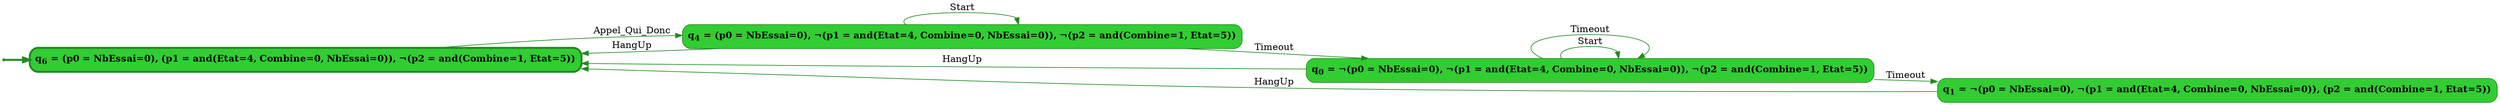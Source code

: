 digraph g {

	rankdir="LR"

	__invisible__[shape="point", color="forestgreen"]
	q6[label=<<b>q<sub>6</sub> = (p0 = NbEssai=0), (p1 = and(Etat=4, Combine=0, NbEssai=0)), ¬(p2 = and(Combine=1, Etat=5))</b>>, shape="box", style="rounded, filled", fillcolor="limegreen", color="forestgreen", penwidth=3] // Initial
	q4[label=<<b>q<sub>4</sub> = (p0 = NbEssai=0), ¬(p1 = and(Etat=4, Combine=0, NbEssai=0)), ¬(p2 = and(Combine=1, Etat=5))</b>>, shape="box", style="rounded, filled", fillcolor="limegreen", color="forestgreen"]
	q0[label=<<b>q<sub>0</sub> = ¬(p0 = NbEssai=0), ¬(p1 = and(Etat=4, Combine=0, NbEssai=0)), ¬(p2 = and(Combine=1, Etat=5))</b>>, shape="box", style="rounded, filled", fillcolor="limegreen", color="forestgreen"]
	q1[label=<<b>q<sub>1</sub> = ¬(p0 = NbEssai=0), ¬(p1 = and(Etat=4, Combine=0, NbEssai=0)), (p2 = and(Combine=1, Etat=5))</b>>, shape="box", style="rounded, filled", fillcolor="limegreen", color="forestgreen"]

	__invisible__ -> q6[penwidth=3, color="forestgreen"]
	q6 -> q4[label=<Appel_Qui_Donc>, color="forestgreen"]
	q4 -> q4[label=<Start>, color="forestgreen"]
	q4 -> q0[label=<Timeout>, color="forestgreen"]
	q0 -> q0[label=<Start>, color="forestgreen"]
	q0 -> q0[label=<Timeout>, color="forestgreen"]
	q0 -> q6[label=<HangUp>, color="forestgreen"]
	q0 -> q1[label=<Timeout>, color="forestgreen"]
	q1 -> q6[label=<HangUp>, color="forestgreen"]
	q4 -> q6[label=<HangUp>, color="forestgreen"]

}
